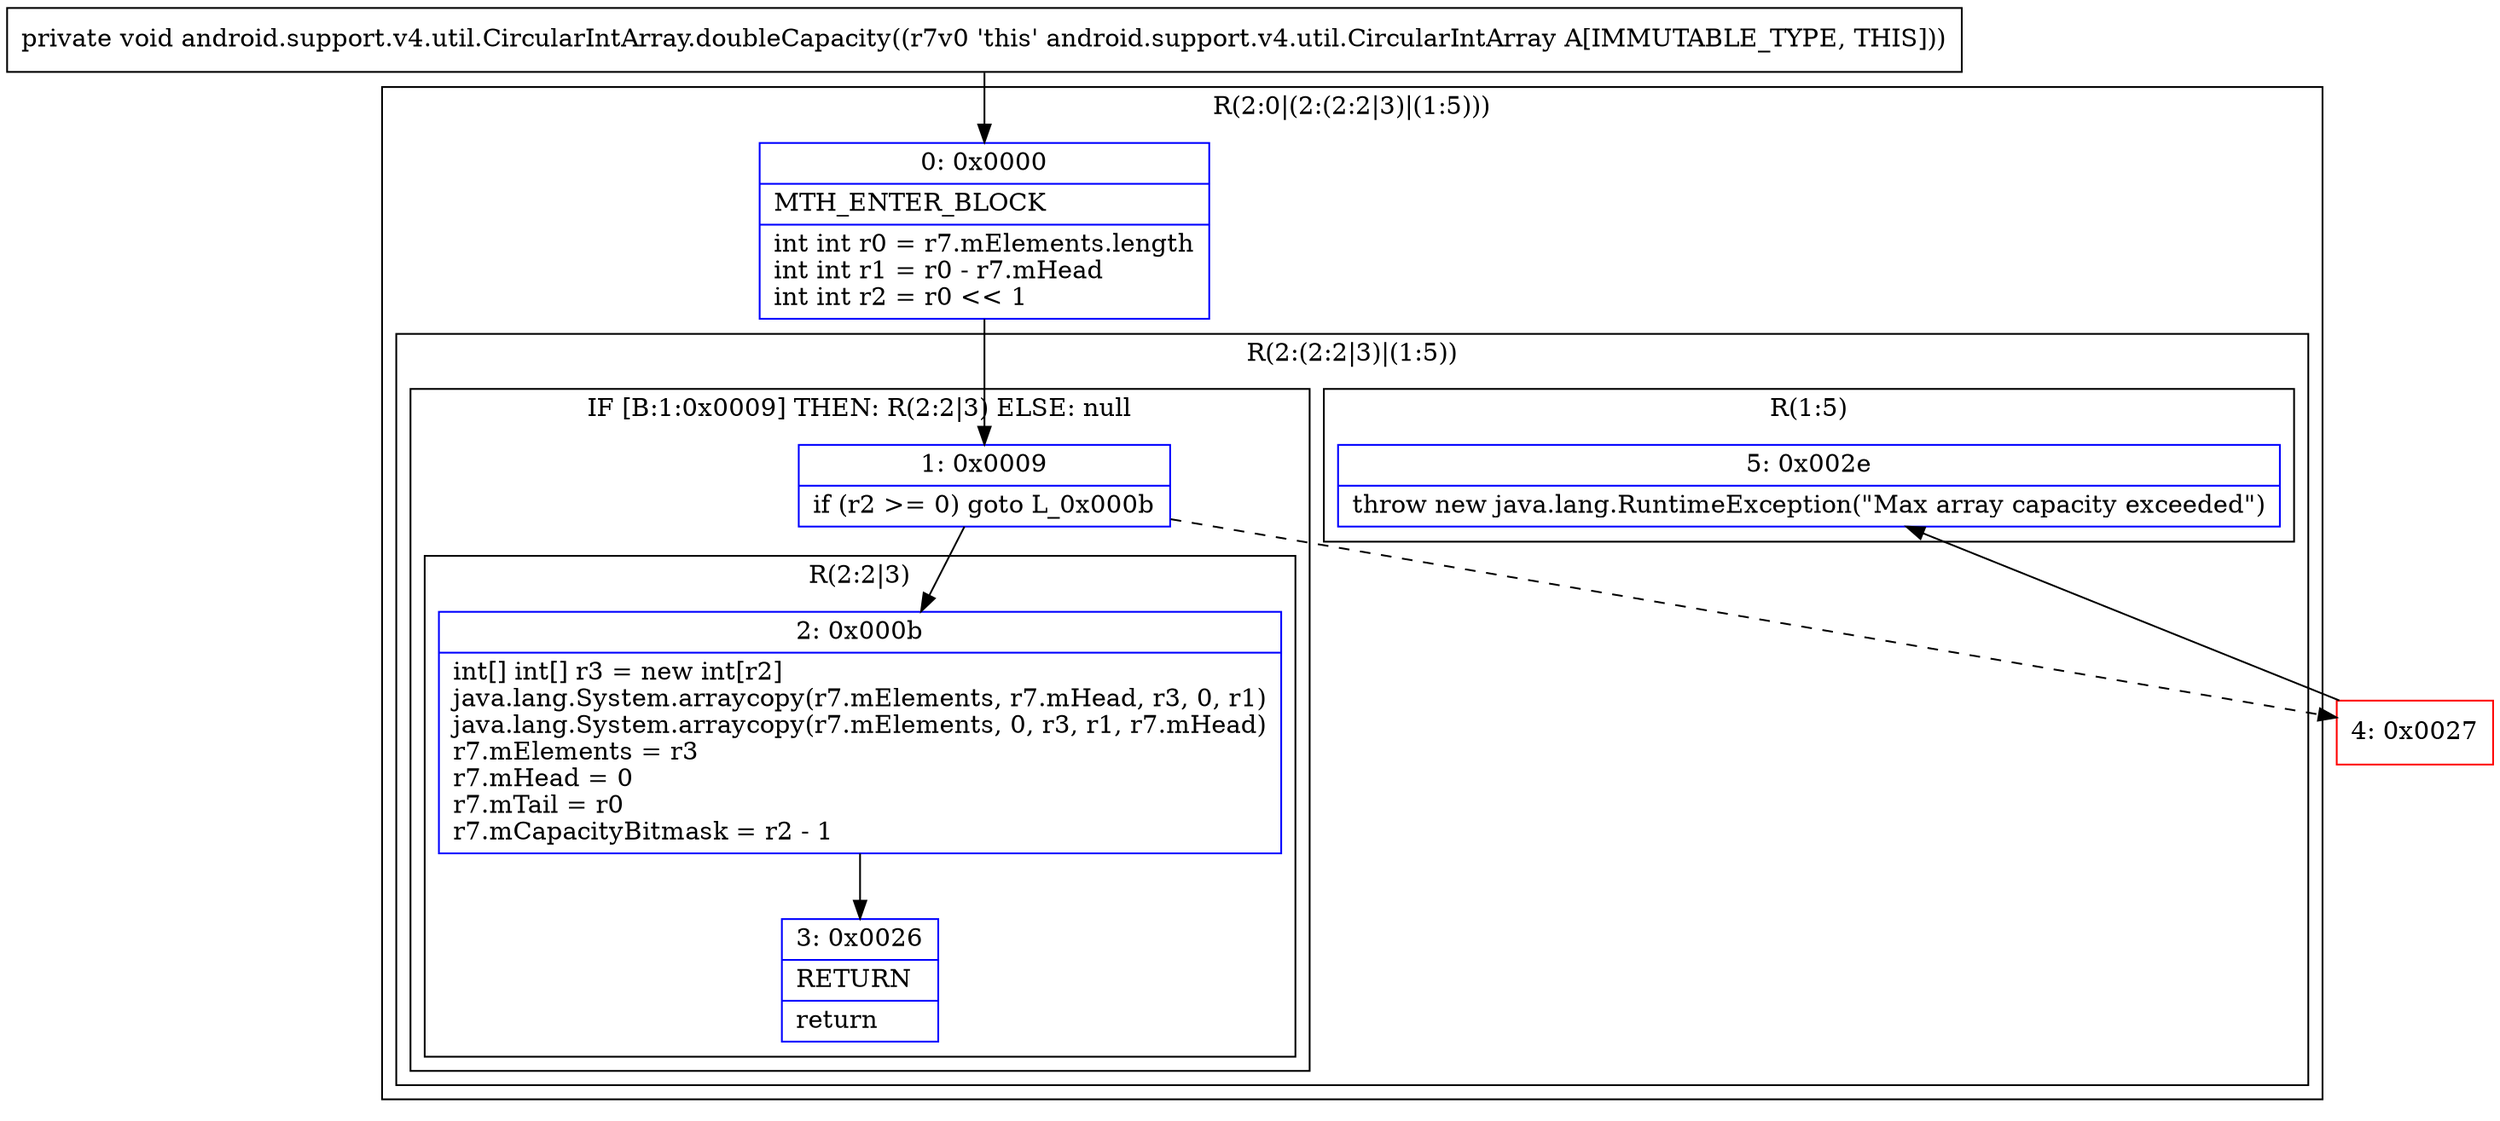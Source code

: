 digraph "CFG forandroid.support.v4.util.CircularIntArray.doubleCapacity()V" {
subgraph cluster_Region_1530359004 {
label = "R(2:0|(2:(2:2|3)|(1:5)))";
node [shape=record,color=blue];
Node_0 [shape=record,label="{0\:\ 0x0000|MTH_ENTER_BLOCK\l|int int r0 = r7.mElements.length\lint int r1 = r0 \- r7.mHead\lint int r2 = r0 \<\< 1\l}"];
subgraph cluster_Region_1314771247 {
label = "R(2:(2:2|3)|(1:5))";
node [shape=record,color=blue];
subgraph cluster_IfRegion_1739920751 {
label = "IF [B:1:0x0009] THEN: R(2:2|3) ELSE: null";
node [shape=record,color=blue];
Node_1 [shape=record,label="{1\:\ 0x0009|if (r2 \>= 0) goto L_0x000b\l}"];
subgraph cluster_Region_542059197 {
label = "R(2:2|3)";
node [shape=record,color=blue];
Node_2 [shape=record,label="{2\:\ 0x000b|int[] int[] r3 = new int[r2]\ljava.lang.System.arraycopy(r7.mElements, r7.mHead, r3, 0, r1)\ljava.lang.System.arraycopy(r7.mElements, 0, r3, r1, r7.mHead)\lr7.mElements = r3\lr7.mHead = 0\lr7.mTail = r0\lr7.mCapacityBitmask = r2 \- 1\l}"];
Node_3 [shape=record,label="{3\:\ 0x0026|RETURN\l|return\l}"];
}
}
subgraph cluster_Region_1612745369 {
label = "R(1:5)";
node [shape=record,color=blue];
Node_5 [shape=record,label="{5\:\ 0x002e|throw new java.lang.RuntimeException(\"Max array capacity exceeded\")\l}"];
}
}
}
Node_4 [shape=record,color=red,label="{4\:\ 0x0027}"];
MethodNode[shape=record,label="{private void android.support.v4.util.CircularIntArray.doubleCapacity((r7v0 'this' android.support.v4.util.CircularIntArray A[IMMUTABLE_TYPE, THIS])) }"];
MethodNode -> Node_0;
Node_0 -> Node_1;
Node_1 -> Node_2;
Node_1 -> Node_4[style=dashed];
Node_2 -> Node_3;
Node_4 -> Node_5;
}

